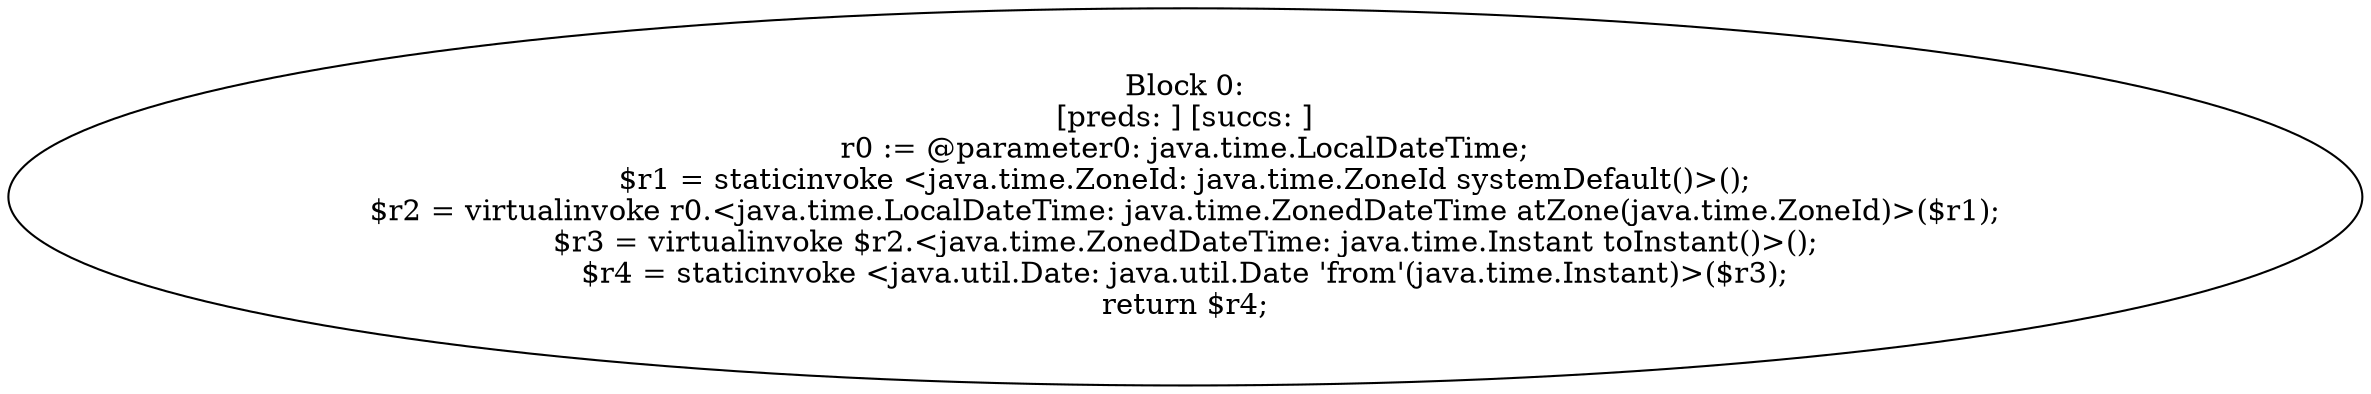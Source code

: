 digraph "unitGraph" {
    "Block 0:
[preds: ] [succs: ]
r0 := @parameter0: java.time.LocalDateTime;
$r1 = staticinvoke <java.time.ZoneId: java.time.ZoneId systemDefault()>();
$r2 = virtualinvoke r0.<java.time.LocalDateTime: java.time.ZonedDateTime atZone(java.time.ZoneId)>($r1);
$r3 = virtualinvoke $r2.<java.time.ZonedDateTime: java.time.Instant toInstant()>();
$r4 = staticinvoke <java.util.Date: java.util.Date 'from'(java.time.Instant)>($r3);
return $r4;
"
}
